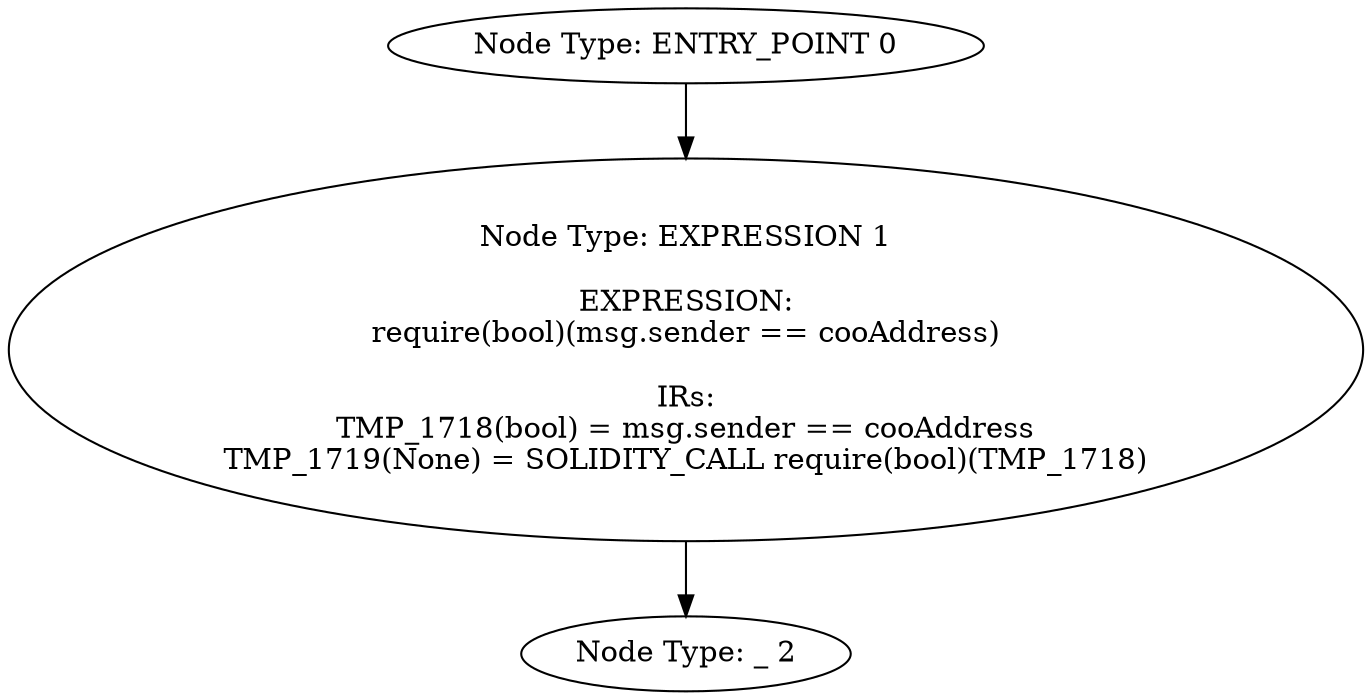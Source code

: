 digraph{
0[label="Node Type: ENTRY_POINT 0
"];
0->1;
1[label="Node Type: EXPRESSION 1

EXPRESSION:
require(bool)(msg.sender == cooAddress)

IRs:
TMP_1718(bool) = msg.sender == cooAddress
TMP_1719(None) = SOLIDITY_CALL require(bool)(TMP_1718)"];
1->2;
2[label="Node Type: _ 2
"];
}
